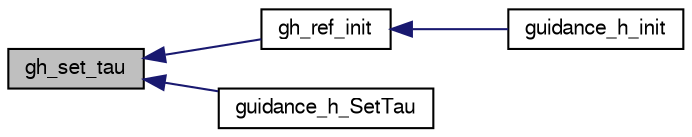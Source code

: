 digraph "gh_set_tau"
{
  edge [fontname="FreeSans",fontsize="10",labelfontname="FreeSans",labelfontsize="10"];
  node [fontname="FreeSans",fontsize="10",shape=record];
  rankdir="LR";
  Node1 [label="gh_set_tau",height=0.2,width=0.4,color="black", fillcolor="grey75", style="filled", fontcolor="black"];
  Node1 -> Node2 [dir="back",color="midnightblue",fontsize="10",style="solid",fontname="FreeSans"];
  Node2 [label="gh_ref_init",height=0.2,width=0.4,color="black", fillcolor="white", style="filled",URL="$guidance__h__ref_8h.html#ab43076682d75aa4cf6c47394c2e90c9e"];
  Node2 -> Node3 [dir="back",color="midnightblue",fontsize="10",style="solid",fontname="FreeSans"];
  Node3 [label="guidance_h_init",height=0.2,width=0.4,color="black", fillcolor="white", style="filled",URL="$rotorcraft_2guidance_2guidance__h_8h.html#a7bc4ea0d5351c2ba6ee160db5a2e9f80"];
  Node1 -> Node4 [dir="back",color="midnightblue",fontsize="10",style="solid",fontname="FreeSans"];
  Node4 [label="guidance_h_SetTau",height=0.2,width=0.4,color="black", fillcolor="white", style="filled",URL="$rotorcraft_2guidance_2guidance__h_8h.html#a5e7e711b3e72c45b1ee16ba8dbb84d18"];
}
